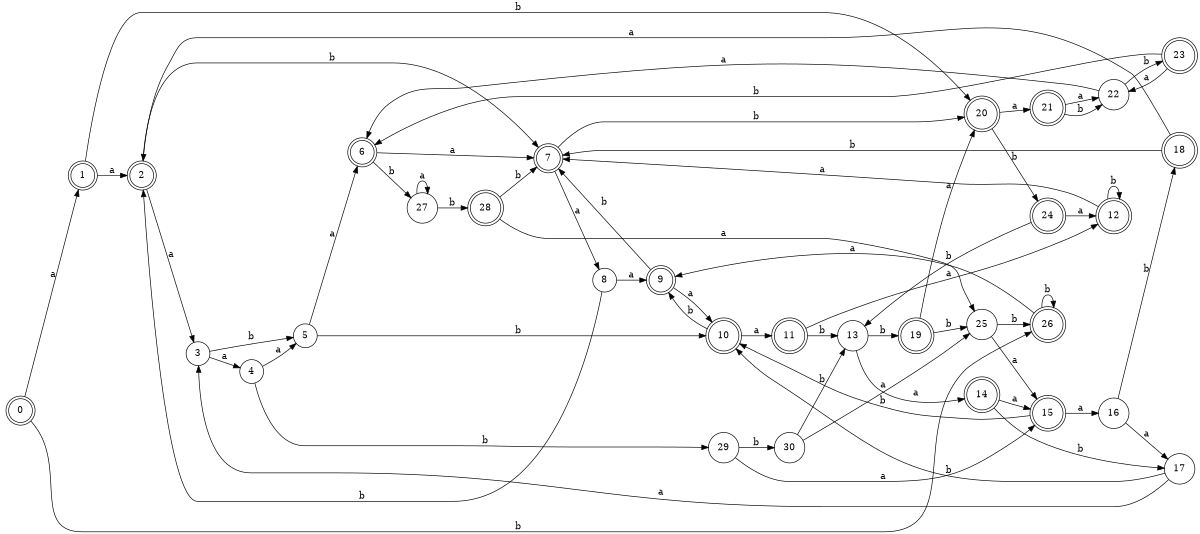 digraph n25_4 {
__start0 [label="" shape="none"];

rankdir=LR;
size="8,5";

s0 [style="rounded,filled", color="black", fillcolor="white" shape="doublecircle", label="0"];
s1 [style="rounded,filled", color="black", fillcolor="white" shape="doublecircle", label="1"];
s2 [style="rounded,filled", color="black", fillcolor="white" shape="doublecircle", label="2"];
s3 [style="filled", color="black", fillcolor="white" shape="circle", label="3"];
s4 [style="filled", color="black", fillcolor="white" shape="circle", label="4"];
s5 [style="filled", color="black", fillcolor="white" shape="circle", label="5"];
s6 [style="rounded,filled", color="black", fillcolor="white" shape="doublecircle", label="6"];
s7 [style="rounded,filled", color="black", fillcolor="white" shape="doublecircle", label="7"];
s8 [style="filled", color="black", fillcolor="white" shape="circle", label="8"];
s9 [style="rounded,filled", color="black", fillcolor="white" shape="doublecircle", label="9"];
s10 [style="rounded,filled", color="black", fillcolor="white" shape="doublecircle", label="10"];
s11 [style="rounded,filled", color="black", fillcolor="white" shape="doublecircle", label="11"];
s12 [style="rounded,filled", color="black", fillcolor="white" shape="doublecircle", label="12"];
s13 [style="filled", color="black", fillcolor="white" shape="circle", label="13"];
s14 [style="rounded,filled", color="black", fillcolor="white" shape="doublecircle", label="14"];
s15 [style="rounded,filled", color="black", fillcolor="white" shape="doublecircle", label="15"];
s16 [style="filled", color="black", fillcolor="white" shape="circle", label="16"];
s17 [style="filled", color="black", fillcolor="white" shape="circle", label="17"];
s18 [style="rounded,filled", color="black", fillcolor="white" shape="doublecircle", label="18"];
s19 [style="rounded,filled", color="black", fillcolor="white" shape="doublecircle", label="19"];
s20 [style="rounded,filled", color="black", fillcolor="white" shape="doublecircle", label="20"];
s21 [style="rounded,filled", color="black", fillcolor="white" shape="doublecircle", label="21"];
s22 [style="filled", color="black", fillcolor="white" shape="circle", label="22"];
s23 [style="rounded,filled", color="black", fillcolor="white" shape="doublecircle", label="23"];
s24 [style="rounded,filled", color="black", fillcolor="white" shape="doublecircle", label="24"];
s25 [style="filled", color="black", fillcolor="white" shape="circle", label="25"];
s26 [style="rounded,filled", color="black", fillcolor="white" shape="doublecircle", label="26"];
s27 [style="filled", color="black", fillcolor="white" shape="circle", label="27"];
s28 [style="rounded,filled", color="black", fillcolor="white" shape="doublecircle", label="28"];
s29 [style="filled", color="black", fillcolor="white" shape="circle", label="29"];
s30 [style="filled", color="black", fillcolor="white" shape="circle", label="30"];
s0 -> s1 [label="a"];
s0 -> s26 [label="b"];
s1 -> s2 [label="a"];
s1 -> s20 [label="b"];
s2 -> s3 [label="a"];
s2 -> s7 [label="b"];
s3 -> s4 [label="a"];
s3 -> s5 [label="b"];
s4 -> s5 [label="a"];
s4 -> s29 [label="b"];
s5 -> s6 [label="a"];
s5 -> s10 [label="b"];
s6 -> s7 [label="a"];
s6 -> s27 [label="b"];
s7 -> s8 [label="a"];
s7 -> s20 [label="b"];
s8 -> s9 [label="a"];
s8 -> s2 [label="b"];
s9 -> s10 [label="a"];
s9 -> s7 [label="b"];
s10 -> s11 [label="a"];
s10 -> s9 [label="b"];
s11 -> s12 [label="a"];
s11 -> s13 [label="b"];
s12 -> s7 [label="a"];
s12 -> s12 [label="b"];
s13 -> s14 [label="a"];
s13 -> s19 [label="b"];
s14 -> s15 [label="a"];
s14 -> s17 [label="b"];
s15 -> s16 [label="a"];
s15 -> s10 [label="b"];
s16 -> s17 [label="a"];
s16 -> s18 [label="b"];
s17 -> s3 [label="a"];
s17 -> s10 [label="b"];
s18 -> s2 [label="a"];
s18 -> s7 [label="b"];
s19 -> s20 [label="a"];
s19 -> s25 [label="b"];
s20 -> s21 [label="a"];
s20 -> s24 [label="b"];
s21 -> s22 [label="a"];
s21 -> s22 [label="b"];
s22 -> s6 [label="a"];
s22 -> s23 [label="b"];
s23 -> s22 [label="a"];
s23 -> s6 [label="b"];
s24 -> s12 [label="a"];
s24 -> s13 [label="b"];
s25 -> s15 [label="a"];
s25 -> s26 [label="b"];
s26 -> s9 [label="a"];
s26 -> s26 [label="b"];
s27 -> s27 [label="a"];
s27 -> s28 [label="b"];
s28 -> s25 [label="a"];
s28 -> s7 [label="b"];
s29 -> s15 [label="a"];
s29 -> s30 [label="b"];
s30 -> s25 [label="a"];
s30 -> s13 [label="b"];

}